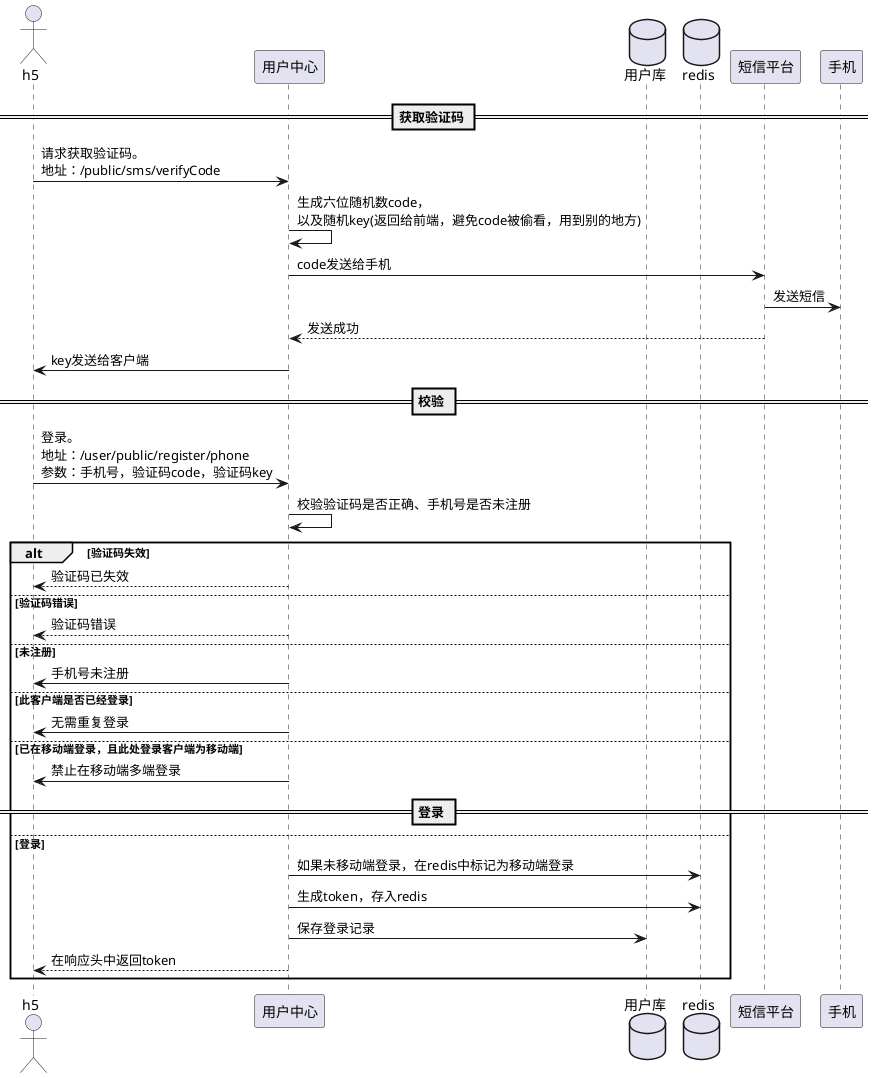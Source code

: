 @startuml

actor h5

participant 用户中心
database 用户库
database redis

== 获取验证码 ==
h5 -> 用户中心:请求获取验证码。\n地址：/public/sms/verifyCode
用户中心 -> 用户中心:生成六位随机数code，\n以及随机key(返回给前端，避免code被偷看，用到别的地方)
用户中心 -> 短信平台:code发送给手机
短信平台 -> 手机:发送短信
短信平台 --> 用户中心:发送成功
用户中心 -> h5:key发送给客户端
== 校验 ==
h5 -> 用户中心:登录。\n地址：/user/public/register/phone \n参数：手机号，验证码code，验证码key
用户中心 -> 用户中心:校验验证码是否正确、手机号是否未注册
alt 验证码失效
    用户中心 --> h5:验证码已失效
else 验证码错误
     用户中心 --> h5:验证码错误
else 未注册
    用户中心 -> h5:手机号未注册
else 此客户端是否已经登录
    用户中心 -> h5:无需重复登录
else 已在移动端登录，且此处登录客户端为移动端
    用户中心 -> h5:禁止在移动端多端登录
== 登录 ==
else 登录
    用户中心 -> redis:如果未移动端登录，在redis中标记为移动端登录
    用户中心 -> redis:生成token，存入redis
    用户中心 -> 用户库:保存登录记录
    用户中心 --> h5:在响应头中返回token
end




@enduml